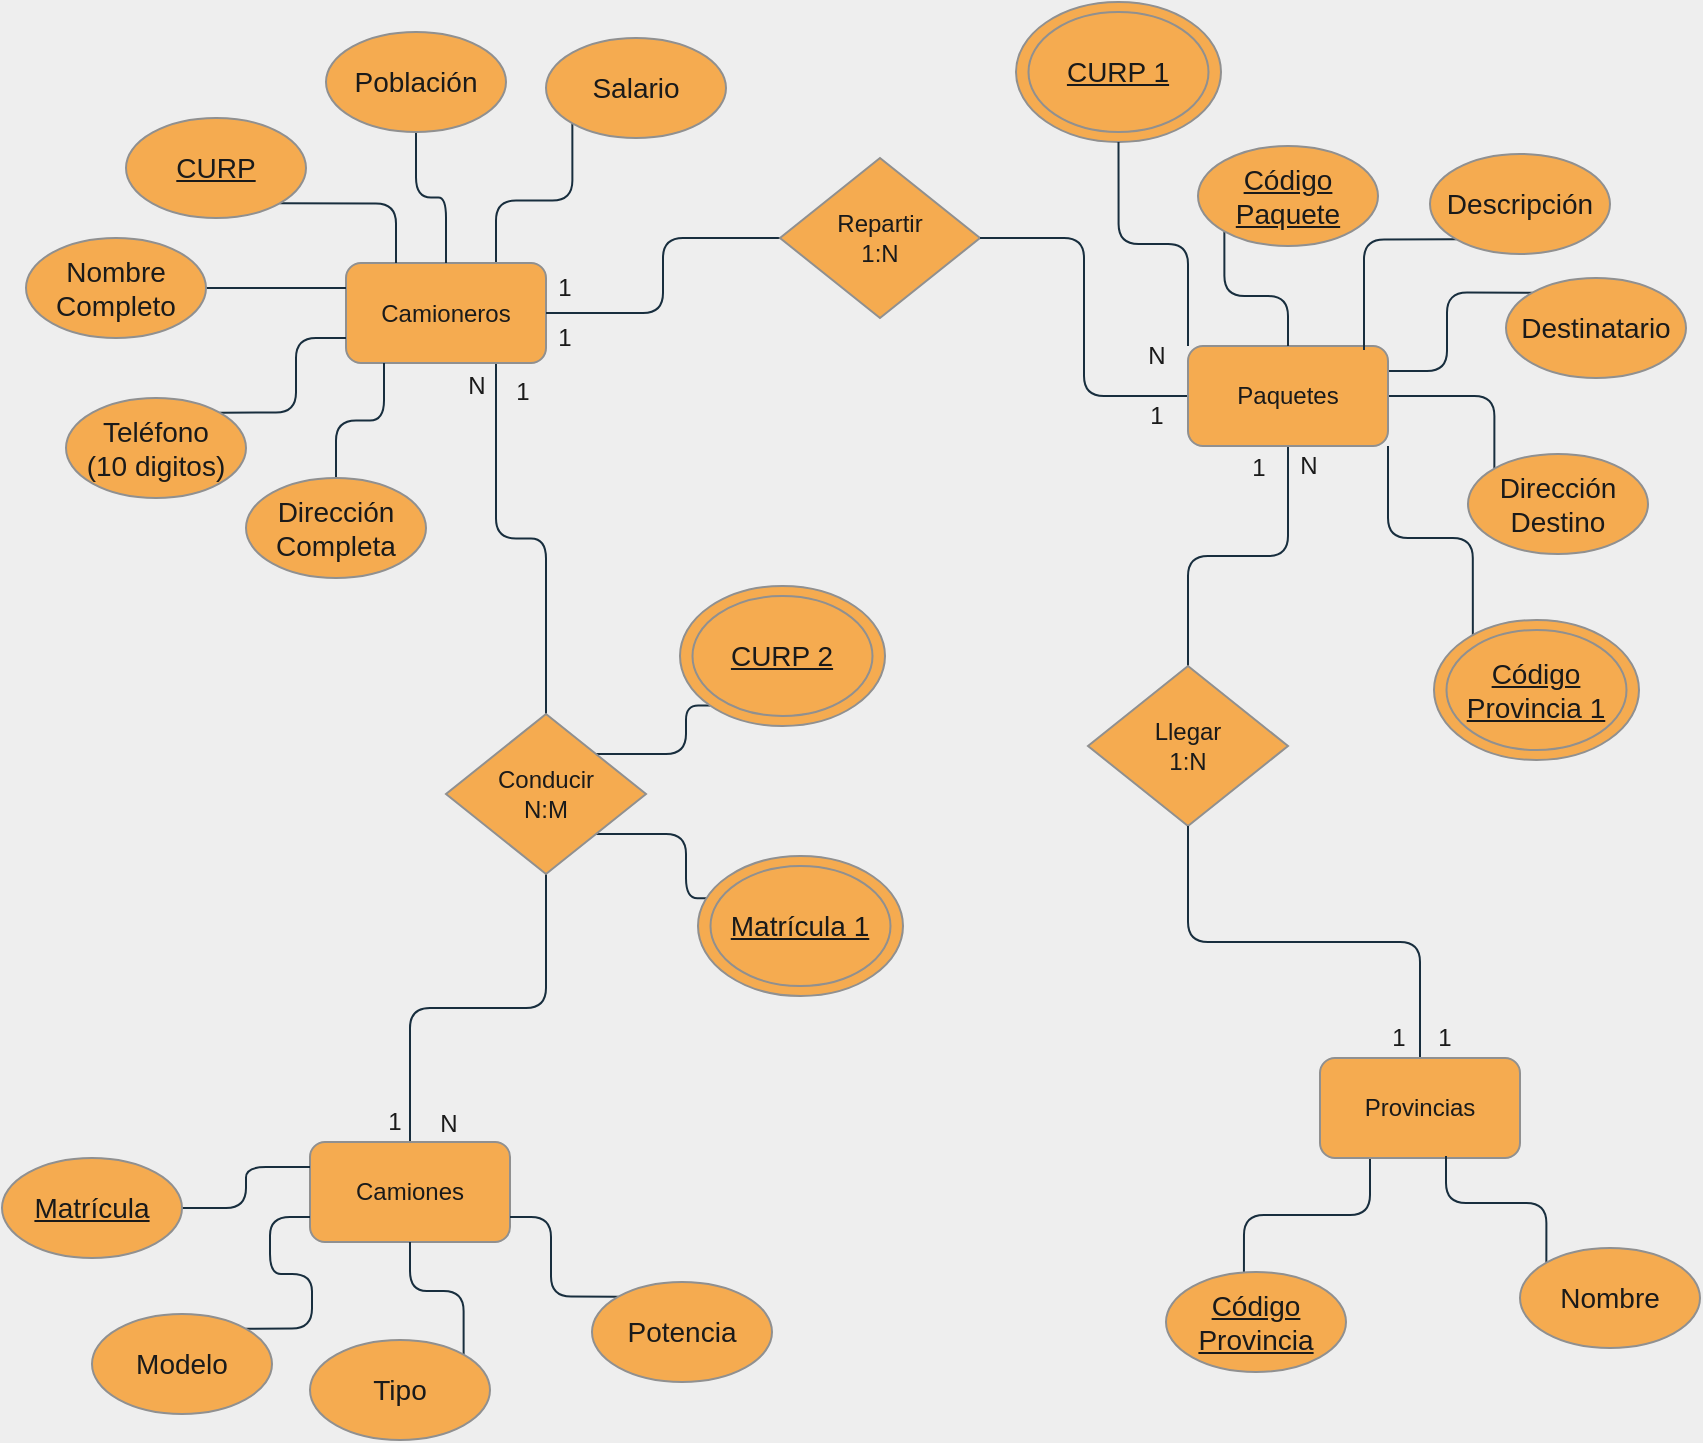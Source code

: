 <mxfile version="18.0.6" type="device"><diagram id="v_ofq_5l6EhMzVcD3pSw" name="Page-1"><mxGraphModel dx="1252" dy="1002" grid="0" gridSize="10" guides="1" tooltips="1" connect="1" arrows="1" fold="1" page="1" pageScale="1" pageWidth="1100" pageHeight="850" background="#EEEEEE" math="0" shadow="0"><root><mxCell id="0"/><mxCell id="1" parent="0"/><mxCell id="By-msQOZ6IqPyoDhSFos-23" style="edgeStyle=orthogonalEdgeStyle;curved=0;rounded=1;sketch=0;orthogonalLoop=1;jettySize=auto;html=1;exitX=0.75;exitY=0;exitDx=0;exitDy=0;entryX=0;entryY=1;entryDx=0;entryDy=0;fontColor=#1A1A1A;endArrow=none;endFill=0;strokeColor=#182E3E;labelBackgroundColor=#EEEEEE;" edge="1" parent="1" source="a7K3CgajVKJSLxz9qL2W-38" target="By-msQOZ6IqPyoDhSFos-22"><mxGeometry relative="1" as="geometry"/></mxCell><mxCell id="By-msQOZ6IqPyoDhSFos-25" style="edgeStyle=orthogonalEdgeStyle;curved=0;rounded=1;sketch=0;orthogonalLoop=1;jettySize=auto;html=1;exitX=0.75;exitY=1;exitDx=0;exitDy=0;entryX=0.5;entryY=0;entryDx=0;entryDy=0;fontColor=#1A1A1A;endArrow=none;endFill=0;strokeColor=#182E3E;labelBackgroundColor=#EEEEEE;" edge="1" parent="1" source="a7K3CgajVKJSLxz9qL2W-38" target="By-msQOZ6IqPyoDhSFos-24"><mxGeometry relative="1" as="geometry"/></mxCell><mxCell id="a7K3CgajVKJSLxz9qL2W-38" value="Camioneros" style="rounded=1;whiteSpace=wrap;html=1;sketch=0;fontColor=#1A1A1A;strokeColor=#909090;fillColor=#F5AB50;" parent="1" vertex="1"><mxGeometry x="226" y="172.5" width="100" height="50" as="geometry"/></mxCell><mxCell id="a7K3CgajVKJSLxz9qL2W-49" style="edgeStyle=orthogonalEdgeStyle;curved=0;rounded=1;sketch=0;orthogonalLoop=1;jettySize=auto;html=1;exitX=1;exitY=1;exitDx=0;exitDy=0;entryX=0.25;entryY=0;entryDx=0;entryDy=0;fontColor=#1A1A1A;endArrow=none;endFill=0;strokeColor=#182E3E;labelBackgroundColor=#EEEEEE;" parent="1" source="a7K3CgajVKJSLxz9qL2W-39" target="a7K3CgajVKJSLxz9qL2W-38" edge="1"><mxGeometry relative="1" as="geometry"/></mxCell><mxCell id="a7K3CgajVKJSLxz9qL2W-39" value="&lt;u&gt;CURP&lt;/u&gt;" style="ellipse;whiteSpace=wrap;html=1;rounded=0;sketch=0;fontSize=14;fontColor=#1A1A1A;strokeColor=#909090;fillColor=#F5AB50;" parent="1" vertex="1"><mxGeometry x="116" y="100" width="90" height="50" as="geometry"/></mxCell><mxCell id="a7K3CgajVKJSLxz9qL2W-50" style="edgeStyle=orthogonalEdgeStyle;curved=0;rounded=1;sketch=0;orthogonalLoop=1;jettySize=auto;html=1;exitX=1;exitY=0.5;exitDx=0;exitDy=0;entryX=0;entryY=0.25;entryDx=0;entryDy=0;fontColor=#1A1A1A;endArrow=none;endFill=0;strokeColor=#182E3E;labelBackgroundColor=#EEEEEE;" parent="1" source="a7K3CgajVKJSLxz9qL2W-41" target="a7K3CgajVKJSLxz9qL2W-38" edge="1"><mxGeometry relative="1" as="geometry"/></mxCell><mxCell id="a7K3CgajVKJSLxz9qL2W-41" value="Nombre Completo" style="ellipse;whiteSpace=wrap;html=1;rounded=0;sketch=0;fontSize=14;fontColor=#1A1A1A;strokeColor=#909090;fillColor=#F5AB50;" parent="1" vertex="1"><mxGeometry x="66" y="160" width="90" height="50" as="geometry"/></mxCell><mxCell id="a7K3CgajVKJSLxz9qL2W-51" style="edgeStyle=orthogonalEdgeStyle;curved=0;rounded=1;sketch=0;orthogonalLoop=1;jettySize=auto;html=1;exitX=1;exitY=0;exitDx=0;exitDy=0;entryX=0;entryY=0.75;entryDx=0;entryDy=0;fontColor=#1A1A1A;endArrow=none;endFill=0;strokeColor=#182E3E;labelBackgroundColor=#EEEEEE;" parent="1" source="a7K3CgajVKJSLxz9qL2W-43" target="a7K3CgajVKJSLxz9qL2W-38" edge="1"><mxGeometry relative="1" as="geometry"/></mxCell><mxCell id="a7K3CgajVKJSLxz9qL2W-43" value="Teléfono&lt;br&gt;(10 digitos)" style="ellipse;whiteSpace=wrap;html=1;rounded=0;sketch=0;fontSize=14;fontColor=#1A1A1A;strokeColor=#909090;fillColor=#F5AB50;" parent="1" vertex="1"><mxGeometry x="86" y="240" width="90" height="50" as="geometry"/></mxCell><mxCell id="a7K3CgajVKJSLxz9qL2W-52" style="edgeStyle=orthogonalEdgeStyle;curved=0;rounded=1;sketch=0;orthogonalLoop=1;jettySize=auto;html=1;exitX=0.5;exitY=0;exitDx=0;exitDy=0;entryX=0.19;entryY=1;entryDx=0;entryDy=0;entryPerimeter=0;fontColor=#1A1A1A;endArrow=none;endFill=0;strokeColor=#182E3E;labelBackgroundColor=#EEEEEE;" parent="1" source="a7K3CgajVKJSLxz9qL2W-45" target="a7K3CgajVKJSLxz9qL2W-38" edge="1"><mxGeometry relative="1" as="geometry"/></mxCell><mxCell id="a7K3CgajVKJSLxz9qL2W-45" value="Dirección&lt;br&gt;Completa" style="ellipse;whiteSpace=wrap;html=1;rounded=0;sketch=0;fontSize=14;fontColor=#1A1A1A;strokeColor=#909090;fillColor=#F5AB50;" parent="1" vertex="1"><mxGeometry x="176" y="280" width="90" height="50" as="geometry"/></mxCell><mxCell id="a7K3CgajVKJSLxz9qL2W-48" style="edgeStyle=orthogonalEdgeStyle;curved=0;rounded=1;sketch=0;orthogonalLoop=1;jettySize=auto;html=1;exitX=0;exitY=0.5;exitDx=0;exitDy=0;entryX=1;entryY=0.5;entryDx=0;entryDy=0;fontColor=#1A1A1A;endArrow=none;endFill=0;strokeColor=#182E3E;labelBackgroundColor=#EEEEEE;" parent="1" source="a7K3CgajVKJSLxz9qL2W-46" target="a7K3CgajVKJSLxz9qL2W-38" edge="1"><mxGeometry relative="1" as="geometry"/></mxCell><mxCell id="a7K3CgajVKJSLxz9qL2W-46" value="Repartir&lt;br&gt;1:N" style="rhombus;whiteSpace=wrap;html=1;rounded=0;sketch=0;fontColor=#1A1A1A;strokeColor=#909090;fillColor=#F5AB50;" parent="1" vertex="1"><mxGeometry x="443" y="120" width="100" height="80" as="geometry"/></mxCell><mxCell id="a7K3CgajVKJSLxz9qL2W-83" style="edgeStyle=orthogonalEdgeStyle;curved=0;rounded=1;sketch=0;orthogonalLoop=1;jettySize=auto;html=1;exitX=0;exitY=0.5;exitDx=0;exitDy=0;entryX=1;entryY=0.5;entryDx=0;entryDy=0;fontColor=#1A1A1A;strokeColor=#182E3E;endArrow=none;endFill=0;labelBackgroundColor=#EEEEEE;" parent="1" source="a7K3CgajVKJSLxz9qL2W-82" target="a7K3CgajVKJSLxz9qL2W-46" edge="1"><mxGeometry relative="1" as="geometry"/></mxCell><mxCell id="By-msQOZ6IqPyoDhSFos-12" style="edgeStyle=orthogonalEdgeStyle;curved=0;rounded=1;sketch=0;orthogonalLoop=1;jettySize=auto;html=1;exitX=1;exitY=0.25;exitDx=0;exitDy=0;entryX=0;entryY=0;entryDx=0;entryDy=0;fontColor=#1A1A1A;endArrow=none;endFill=0;strokeColor=#182E3E;labelBackgroundColor=#EEEEEE;" edge="1" parent="1" source="a7K3CgajVKJSLxz9qL2W-82" target="By-msQOZ6IqPyoDhSFos-7"><mxGeometry relative="1" as="geometry"/></mxCell><mxCell id="By-msQOZ6IqPyoDhSFos-13" style="edgeStyle=orthogonalEdgeStyle;curved=0;rounded=1;sketch=0;orthogonalLoop=1;jettySize=auto;html=1;exitX=1;exitY=0.5;exitDx=0;exitDy=0;entryX=0;entryY=0;entryDx=0;entryDy=0;fontColor=#1A1A1A;endArrow=none;endFill=0;strokeColor=#182E3E;labelBackgroundColor=#EEEEEE;" edge="1" parent="1" source="a7K3CgajVKJSLxz9qL2W-82" target="By-msQOZ6IqPyoDhSFos-8"><mxGeometry relative="1" as="geometry"/></mxCell><mxCell id="By-msQOZ6IqPyoDhSFos-15" style="edgeStyle=orthogonalEdgeStyle;curved=0;rounded=1;sketch=0;orthogonalLoop=1;jettySize=auto;html=1;exitX=0.5;exitY=1;exitDx=0;exitDy=0;entryX=0.5;entryY=0;entryDx=0;entryDy=0;fontColor=#1A1A1A;endArrow=none;endFill=0;strokeColor=#182E3E;labelBackgroundColor=#EEEEEE;" edge="1" parent="1" source="a7K3CgajVKJSLxz9qL2W-82" target="By-msQOZ6IqPyoDhSFos-14"><mxGeometry relative="1" as="geometry"/></mxCell><mxCell id="By-msQOZ6IqPyoDhSFos-45" style="edgeStyle=orthogonalEdgeStyle;curved=0;rounded=1;sketch=0;orthogonalLoop=1;jettySize=auto;html=1;exitX=1;exitY=1;exitDx=0;exitDy=0;entryX=0;entryY=0;entryDx=0;entryDy=0;fontColor=#1A1A1A;strokeColor=#182E3E;endArrow=none;endFill=0;" edge="1" parent="1" source="a7K3CgajVKJSLxz9qL2W-82" target="By-msQOZ6IqPyoDhSFos-43"><mxGeometry relative="1" as="geometry"/></mxCell><mxCell id="a7K3CgajVKJSLxz9qL2W-82" value="Paquetes" style="rounded=1;whiteSpace=wrap;html=1;sketch=0;fontColor=#1A1A1A;strokeColor=#909090;fillColor=#F5AB50;" parent="1" vertex="1"><mxGeometry x="647" y="214" width="100" height="50" as="geometry"/></mxCell><mxCell id="By-msQOZ6IqPyoDhSFos-4" style="edgeStyle=orthogonalEdgeStyle;curved=0;rounded=1;sketch=0;orthogonalLoop=1;jettySize=auto;html=1;exitX=0.5;exitY=1;exitDx=0;exitDy=0;entryX=0.5;entryY=0;entryDx=0;entryDy=0;fontColor=#1A1A1A;endArrow=none;endFill=0;strokeColor=#182E3E;labelBackgroundColor=#EEEEEE;" edge="1" parent="1" source="By-msQOZ6IqPyoDhSFos-3" target="a7K3CgajVKJSLxz9qL2W-38"><mxGeometry relative="1" as="geometry"/></mxCell><mxCell id="By-msQOZ6IqPyoDhSFos-3" value="Población" style="ellipse;whiteSpace=wrap;html=1;rounded=0;sketch=0;fontSize=14;fontColor=#1A1A1A;strokeColor=#909090;fillColor=#F5AB50;" vertex="1" parent="1"><mxGeometry x="216" y="57" width="90" height="50" as="geometry"/></mxCell><mxCell id="By-msQOZ6IqPyoDhSFos-10" style="edgeStyle=orthogonalEdgeStyle;curved=0;rounded=1;sketch=0;orthogonalLoop=1;jettySize=auto;html=1;exitX=0;exitY=1;exitDx=0;exitDy=0;entryX=0.5;entryY=0;entryDx=0;entryDy=0;fontColor=#1A1A1A;endArrow=none;endFill=0;strokeColor=#182E3E;labelBackgroundColor=#EEEEEE;" edge="1" parent="1" source="By-msQOZ6IqPyoDhSFos-5" target="a7K3CgajVKJSLxz9qL2W-82"><mxGeometry relative="1" as="geometry"/></mxCell><mxCell id="By-msQOZ6IqPyoDhSFos-5" value="&lt;u&gt;Código Paquete&lt;/u&gt;" style="ellipse;whiteSpace=wrap;html=1;rounded=0;sketch=0;fontSize=14;fontColor=#1A1A1A;strokeColor=#909090;fillColor=#F5AB50;" vertex="1" parent="1"><mxGeometry x="652" y="114" width="90" height="50" as="geometry"/></mxCell><mxCell id="By-msQOZ6IqPyoDhSFos-11" style="edgeStyle=orthogonalEdgeStyle;curved=0;rounded=1;sketch=0;orthogonalLoop=1;jettySize=auto;html=1;exitX=0;exitY=1;exitDx=0;exitDy=0;entryX=0.88;entryY=0.04;entryDx=0;entryDy=0;entryPerimeter=0;fontColor=#1A1A1A;endArrow=none;endFill=0;strokeColor=#182E3E;labelBackgroundColor=#EEEEEE;" edge="1" parent="1" source="By-msQOZ6IqPyoDhSFos-6" target="a7K3CgajVKJSLxz9qL2W-82"><mxGeometry relative="1" as="geometry"/></mxCell><mxCell id="By-msQOZ6IqPyoDhSFos-6" value="Descripción" style="ellipse;whiteSpace=wrap;html=1;rounded=0;sketch=0;fontSize=14;fontColor=#1A1A1A;strokeColor=#909090;fillColor=#F5AB50;" vertex="1" parent="1"><mxGeometry x="768" y="118" width="90" height="50" as="geometry"/></mxCell><mxCell id="By-msQOZ6IqPyoDhSFos-7" value="Destinatario" style="ellipse;whiteSpace=wrap;html=1;rounded=0;sketch=0;fontSize=14;fontColor=#1A1A1A;strokeColor=#909090;fillColor=#F5AB50;" vertex="1" parent="1"><mxGeometry x="806" y="180" width="90" height="50" as="geometry"/></mxCell><mxCell id="By-msQOZ6IqPyoDhSFos-8" value="Dirección&lt;br&gt;Destino" style="ellipse;whiteSpace=wrap;html=1;rounded=0;sketch=0;fontSize=14;fontColor=#1A1A1A;strokeColor=#909090;fillColor=#F5AB50;" vertex="1" parent="1"><mxGeometry x="787" y="268" width="90" height="50" as="geometry"/></mxCell><mxCell id="By-msQOZ6IqPyoDhSFos-14" value="Llegar&lt;br&gt;1:N" style="rhombus;whiteSpace=wrap;html=1;rounded=0;sketch=0;fontColor=#1A1A1A;strokeColor=#909090;fillColor=#F5AB50;" vertex="1" parent="1"><mxGeometry x="597" y="374" width="100" height="80" as="geometry"/></mxCell><mxCell id="By-msQOZ6IqPyoDhSFos-19" style="edgeStyle=orthogonalEdgeStyle;curved=0;rounded=1;sketch=0;orthogonalLoop=1;jettySize=auto;html=1;exitX=0.25;exitY=1;exitDx=0;exitDy=0;entryX=0.433;entryY=0.04;entryDx=0;entryDy=0;entryPerimeter=0;fontColor=#1A1A1A;endArrow=none;endFill=0;strokeColor=#182E3E;labelBackgroundColor=#EEEEEE;" edge="1" parent="1" source="By-msQOZ6IqPyoDhSFos-16" target="By-msQOZ6IqPyoDhSFos-17"><mxGeometry relative="1" as="geometry"/></mxCell><mxCell id="By-msQOZ6IqPyoDhSFos-21" style="edgeStyle=orthogonalEdgeStyle;curved=0;rounded=1;sketch=0;orthogonalLoop=1;jettySize=auto;html=1;exitX=0.5;exitY=0;exitDx=0;exitDy=0;entryX=0.5;entryY=1;entryDx=0;entryDy=0;fontColor=#1A1A1A;endArrow=none;endFill=0;strokeColor=#182E3E;labelBackgroundColor=#EEEEEE;" edge="1" parent="1" source="By-msQOZ6IqPyoDhSFos-16" target="By-msQOZ6IqPyoDhSFos-14"><mxGeometry relative="1" as="geometry"/></mxCell><mxCell id="By-msQOZ6IqPyoDhSFos-16" value="Provincias" style="rounded=1;whiteSpace=wrap;html=1;sketch=0;fontColor=#1A1A1A;strokeColor=#909090;fillColor=#F5AB50;" vertex="1" parent="1"><mxGeometry x="713" y="570" width="100" height="50" as="geometry"/></mxCell><mxCell id="By-msQOZ6IqPyoDhSFos-17" value="&lt;u&gt;Código Provincia&lt;/u&gt;" style="ellipse;whiteSpace=wrap;html=1;rounded=0;sketch=0;fontSize=14;fontColor=#1A1A1A;strokeColor=#909090;fillColor=#F5AB50;" vertex="1" parent="1"><mxGeometry x="636" y="677" width="90" height="50" as="geometry"/></mxCell><mxCell id="By-msQOZ6IqPyoDhSFos-20" style="edgeStyle=orthogonalEdgeStyle;curved=0;rounded=1;sketch=0;orthogonalLoop=1;jettySize=auto;html=1;exitX=0;exitY=0;exitDx=0;exitDy=0;entryX=0.63;entryY=0.98;entryDx=0;entryDy=0;entryPerimeter=0;fontColor=#1A1A1A;endArrow=none;endFill=0;strokeColor=#182E3E;labelBackgroundColor=#EEEEEE;" edge="1" parent="1" source="By-msQOZ6IqPyoDhSFos-18" target="By-msQOZ6IqPyoDhSFos-16"><mxGeometry relative="1" as="geometry"/></mxCell><mxCell id="By-msQOZ6IqPyoDhSFos-18" value="Nombre" style="ellipse;whiteSpace=wrap;html=1;rounded=0;sketch=0;fontSize=14;fontColor=#1A1A1A;strokeColor=#909090;fillColor=#F5AB50;" vertex="1" parent="1"><mxGeometry x="813" y="665" width="90" height="50" as="geometry"/></mxCell><mxCell id="By-msQOZ6IqPyoDhSFos-22" value="Salario" style="ellipse;whiteSpace=wrap;html=1;rounded=0;sketch=0;fontSize=14;fontColor=#1A1A1A;strokeColor=#909090;fillColor=#F5AB50;" vertex="1" parent="1"><mxGeometry x="326" y="60" width="90" height="50" as="geometry"/></mxCell><mxCell id="By-msQOZ6IqPyoDhSFos-27" style="edgeStyle=orthogonalEdgeStyle;curved=0;rounded=1;sketch=0;orthogonalLoop=1;jettySize=auto;html=1;exitX=0.5;exitY=1;exitDx=0;exitDy=0;entryX=0.5;entryY=0;entryDx=0;entryDy=0;fontColor=#1A1A1A;endArrow=none;endFill=0;strokeColor=#182E3E;labelBackgroundColor=#EEEEEE;" edge="1" parent="1" source="By-msQOZ6IqPyoDhSFos-24" target="By-msQOZ6IqPyoDhSFos-26"><mxGeometry relative="1" as="geometry"/></mxCell><mxCell id="By-msQOZ6IqPyoDhSFos-67" style="edgeStyle=orthogonalEdgeStyle;curved=0;rounded=1;sketch=0;orthogonalLoop=1;jettySize=auto;html=1;exitX=1;exitY=0;exitDx=0;exitDy=0;entryX=0;entryY=1;entryDx=0;entryDy=0;fontColor=#1A1A1A;endArrow=none;endFill=0;strokeColor=#182E3E;" edge="1" parent="1" source="By-msQOZ6IqPyoDhSFos-24" target="By-msQOZ6IqPyoDhSFos-65"><mxGeometry relative="1" as="geometry"/></mxCell><mxCell id="By-msQOZ6IqPyoDhSFos-68" style="edgeStyle=orthogonalEdgeStyle;curved=0;rounded=1;sketch=0;orthogonalLoop=1;jettySize=auto;html=1;exitX=1;exitY=1;exitDx=0;exitDy=0;entryX=0.053;entryY=0.302;entryDx=0;entryDy=0;entryPerimeter=0;fontColor=#1A1A1A;endArrow=none;endFill=0;strokeColor=#182E3E;" edge="1" parent="1" source="By-msQOZ6IqPyoDhSFos-24" target="By-msQOZ6IqPyoDhSFos-62"><mxGeometry relative="1" as="geometry"/></mxCell><mxCell id="By-msQOZ6IqPyoDhSFos-24" value="Conducir&lt;br&gt;N:M" style="rhombus;whiteSpace=wrap;html=1;rounded=0;sketch=0;fontColor=#1A1A1A;strokeColor=#909090;fillColor=#F5AB50;" vertex="1" parent="1"><mxGeometry x="276" y="398" width="100" height="80" as="geometry"/></mxCell><mxCell id="By-msQOZ6IqPyoDhSFos-26" value="Camiones" style="rounded=1;whiteSpace=wrap;html=1;sketch=0;fontColor=#1A1A1A;strokeColor=#909090;fillColor=#F5AB50;" vertex="1" parent="1"><mxGeometry x="208" y="612" width="100" height="50" as="geometry"/></mxCell><mxCell id="By-msQOZ6IqPyoDhSFos-33" style="edgeStyle=orthogonalEdgeStyle;curved=0;rounded=1;sketch=0;orthogonalLoop=1;jettySize=auto;html=1;exitX=1;exitY=0.5;exitDx=0;exitDy=0;entryX=0;entryY=0.25;entryDx=0;entryDy=0;fontColor=#1A1A1A;endArrow=none;endFill=0;strokeColor=#182E3E;labelBackgroundColor=#EEEEEE;" edge="1" parent="1" source="By-msQOZ6IqPyoDhSFos-28" target="By-msQOZ6IqPyoDhSFos-26"><mxGeometry relative="1" as="geometry"/></mxCell><mxCell id="By-msQOZ6IqPyoDhSFos-28" value="&lt;u&gt;Matrícula&lt;/u&gt;" style="ellipse;whiteSpace=wrap;html=1;rounded=0;sketch=0;fontSize=14;fontColor=#1A1A1A;strokeColor=#909090;fillColor=#F5AB50;" vertex="1" parent="1"><mxGeometry x="54" y="620" width="90" height="50" as="geometry"/></mxCell><mxCell id="By-msQOZ6IqPyoDhSFos-34" style="edgeStyle=orthogonalEdgeStyle;curved=0;rounded=1;sketch=0;orthogonalLoop=1;jettySize=auto;html=1;exitX=1;exitY=0;exitDx=0;exitDy=0;entryX=0;entryY=0.75;entryDx=0;entryDy=0;fontColor=#1A1A1A;endArrow=none;endFill=0;strokeColor=#182E3E;labelBackgroundColor=#EEEEEE;" edge="1" parent="1" source="By-msQOZ6IqPyoDhSFos-29" target="By-msQOZ6IqPyoDhSFos-26"><mxGeometry relative="1" as="geometry"/></mxCell><mxCell id="By-msQOZ6IqPyoDhSFos-29" value="Modelo" style="ellipse;whiteSpace=wrap;html=1;rounded=0;sketch=0;fontSize=14;fontColor=#1A1A1A;strokeColor=#909090;fillColor=#F5AB50;" vertex="1" parent="1"><mxGeometry x="99" y="698" width="90" height="50" as="geometry"/></mxCell><mxCell id="By-msQOZ6IqPyoDhSFos-35" style="edgeStyle=orthogonalEdgeStyle;curved=0;rounded=1;sketch=0;orthogonalLoop=1;jettySize=auto;html=1;exitX=1;exitY=0;exitDx=0;exitDy=0;entryX=0.5;entryY=1;entryDx=0;entryDy=0;fontColor=#1A1A1A;endArrow=none;endFill=0;strokeColor=#182E3E;labelBackgroundColor=#EEEEEE;" edge="1" parent="1" source="By-msQOZ6IqPyoDhSFos-30" target="By-msQOZ6IqPyoDhSFos-26"><mxGeometry relative="1" as="geometry"/></mxCell><mxCell id="By-msQOZ6IqPyoDhSFos-30" value="Tipo" style="ellipse;whiteSpace=wrap;html=1;rounded=0;sketch=0;fontSize=14;fontColor=#1A1A1A;strokeColor=#909090;fillColor=#F5AB50;" vertex="1" parent="1"><mxGeometry x="208" y="711" width="90" height="50" as="geometry"/></mxCell><mxCell id="By-msQOZ6IqPyoDhSFos-36" style="edgeStyle=orthogonalEdgeStyle;curved=0;rounded=1;sketch=0;orthogonalLoop=1;jettySize=auto;html=1;exitX=0;exitY=0;exitDx=0;exitDy=0;entryX=1;entryY=0.75;entryDx=0;entryDy=0;fontColor=#1A1A1A;endArrow=none;endFill=0;strokeColor=#182E3E;labelBackgroundColor=#EEEEEE;" edge="1" parent="1" source="By-msQOZ6IqPyoDhSFos-31" target="By-msQOZ6IqPyoDhSFos-26"><mxGeometry relative="1" as="geometry"/></mxCell><mxCell id="By-msQOZ6IqPyoDhSFos-31" value="Potencia" style="ellipse;whiteSpace=wrap;html=1;rounded=0;sketch=0;fontSize=14;fontColor=#1A1A1A;strokeColor=#909090;fillColor=#F5AB50;" vertex="1" parent="1"><mxGeometry x="349" y="682" width="90" height="50" as="geometry"/></mxCell><mxCell id="By-msQOZ6IqPyoDhSFos-37" value="1" style="text;html=1;align=center;verticalAlign=middle;resizable=0;points=[];autosize=1;strokeColor=none;fillColor=none;fontColor=#1A1A1A;" vertex="1" parent="1"><mxGeometry x="673" y="266" width="17" height="18" as="geometry"/></mxCell><mxCell id="By-msQOZ6IqPyoDhSFos-38" value="1" style="text;html=1;align=center;verticalAlign=middle;resizable=0;points=[];autosize=1;strokeColor=none;fillColor=none;fontColor=#1A1A1A;" vertex="1" parent="1"><mxGeometry x="743" y="551" width="17" height="18" as="geometry"/></mxCell><mxCell id="By-msQOZ6IqPyoDhSFos-39" value="1" style="text;html=1;align=center;verticalAlign=middle;resizable=0;points=[];autosize=1;strokeColor=none;fillColor=none;fontColor=#1A1A1A;" vertex="1" parent="1"><mxGeometry x="766" y="551" width="17" height="18" as="geometry"/></mxCell><mxCell id="By-msQOZ6IqPyoDhSFos-40" value="N" style="text;html=1;align=center;verticalAlign=middle;resizable=0;points=[];autosize=1;strokeColor=none;fillColor=none;fontColor=#1A1A1A;" vertex="1" parent="1"><mxGeometry x="697" y="265" width="19" height="18" as="geometry"/></mxCell><mxCell id="By-msQOZ6IqPyoDhSFos-44" value="" style="group" vertex="1" connectable="0" parent="1"><mxGeometry x="770" y="351" width="102.5" height="70" as="geometry"/></mxCell><mxCell id="By-msQOZ6IqPyoDhSFos-42" value="" style="ellipse;whiteSpace=wrap;html=1;rounded=0;sketch=0;fontSize=14;fontColor=#1A1A1A;strokeColor=#909090;fillColor=#F5AB50;" vertex="1" parent="By-msQOZ6IqPyoDhSFos-44"><mxGeometry width="102.5" height="70" as="geometry"/></mxCell><mxCell id="By-msQOZ6IqPyoDhSFos-43" value="&lt;u style=&quot;font-size: 14px;&quot;&gt;Código Provincia 1&lt;/u&gt;&lt;u&gt;&lt;br&gt;&lt;/u&gt;" style="ellipse;whiteSpace=wrap;html=1;rounded=0;sketch=0;fontColor=#1A1A1A;strokeColor=#909090;fillColor=#F5AB50;" vertex="1" parent="By-msQOZ6IqPyoDhSFos-44"><mxGeometry x="6.25" y="5" width="90" height="60" as="geometry"/></mxCell><mxCell id="By-msQOZ6IqPyoDhSFos-46" value="1" style="text;html=1;align=center;verticalAlign=middle;resizable=0;points=[];autosize=1;strokeColor=none;fillColor=none;fontColor=#1A1A1A;" vertex="1" parent="1"><mxGeometry x="326" y="176" width="17" height="18" as="geometry"/></mxCell><mxCell id="By-msQOZ6IqPyoDhSFos-49" value="N" style="text;html=1;align=center;verticalAlign=middle;resizable=0;points=[];autosize=1;strokeColor=none;fillColor=none;fontColor=#1A1A1A;" vertex="1" parent="1"><mxGeometry x="621" y="210" width="19" height="18" as="geometry"/></mxCell><mxCell id="By-msQOZ6IqPyoDhSFos-50" value="1" style="text;html=1;align=center;verticalAlign=middle;resizable=0;points=[];autosize=1;strokeColor=none;fillColor=none;fontColor=#1A1A1A;" vertex="1" parent="1"><mxGeometry x="622" y="240" width="17" height="18" as="geometry"/></mxCell><mxCell id="By-msQOZ6IqPyoDhSFos-51" value="1" style="text;html=1;align=center;verticalAlign=middle;resizable=0;points=[];autosize=1;strokeColor=none;fillColor=none;fontColor=#1A1A1A;" vertex="1" parent="1"><mxGeometry x="326" y="201" width="17" height="18" as="geometry"/></mxCell><mxCell id="By-msQOZ6IqPyoDhSFos-53" value="" style="group" vertex="1" connectable="0" parent="1"><mxGeometry x="561" y="42" width="102.5" height="70" as="geometry"/></mxCell><mxCell id="By-msQOZ6IqPyoDhSFos-54" value="" style="ellipse;whiteSpace=wrap;html=1;rounded=0;sketch=0;fontSize=14;fontColor=#1A1A1A;strokeColor=#909090;fillColor=#F5AB50;" vertex="1" parent="By-msQOZ6IqPyoDhSFos-53"><mxGeometry width="102.5" height="70" as="geometry"/></mxCell><mxCell id="By-msQOZ6IqPyoDhSFos-55" value="&lt;u style=&quot;font-size: 14px;&quot;&gt;CURP 1&lt;/u&gt;&lt;u&gt;&lt;br&gt;&lt;/u&gt;" style="ellipse;whiteSpace=wrap;html=1;rounded=0;sketch=0;fontColor=#1A1A1A;strokeColor=#909090;fillColor=#F5AB50;" vertex="1" parent="By-msQOZ6IqPyoDhSFos-53"><mxGeometry x="6.25" y="5" width="90" height="60" as="geometry"/></mxCell><mxCell id="By-msQOZ6IqPyoDhSFos-56" style="edgeStyle=orthogonalEdgeStyle;curved=0;rounded=1;sketch=0;orthogonalLoop=1;jettySize=auto;html=1;exitX=0.5;exitY=1;exitDx=0;exitDy=0;entryX=0;entryY=0;entryDx=0;entryDy=0;fontColor=#1A1A1A;endArrow=none;endFill=0;strokeColor=#182E3E;" edge="1" parent="1" source="By-msQOZ6IqPyoDhSFos-54" target="a7K3CgajVKJSLxz9qL2W-82"><mxGeometry relative="1" as="geometry"/></mxCell><mxCell id="By-msQOZ6IqPyoDhSFos-57" value="1" style="text;html=1;align=center;verticalAlign=middle;resizable=0;points=[];autosize=1;strokeColor=none;fillColor=none;fontColor=#1A1A1A;" vertex="1" parent="1"><mxGeometry x="305" y="228" width="17" height="18" as="geometry"/></mxCell><mxCell id="By-msQOZ6IqPyoDhSFos-58" value="N" style="text;html=1;align=center;verticalAlign=middle;resizable=0;points=[];autosize=1;strokeColor=none;fillColor=none;fontColor=#1A1A1A;" vertex="1" parent="1"><mxGeometry x="267" y="594" width="19" height="18" as="geometry"/></mxCell><mxCell id="By-msQOZ6IqPyoDhSFos-59" value="1" style="text;html=1;align=center;verticalAlign=middle;resizable=0;points=[];autosize=1;strokeColor=none;fillColor=none;fontColor=#1A1A1A;" vertex="1" parent="1"><mxGeometry x="241" y="593" width="17" height="18" as="geometry"/></mxCell><mxCell id="By-msQOZ6IqPyoDhSFos-60" value="N" style="text;html=1;align=center;verticalAlign=middle;resizable=0;points=[];autosize=1;strokeColor=none;fillColor=none;fontColor=#1A1A1A;" vertex="1" parent="1"><mxGeometry x="281" y="225" width="19" height="18" as="geometry"/></mxCell><mxCell id="By-msQOZ6IqPyoDhSFos-61" value="" style="group" vertex="1" connectable="0" parent="1"><mxGeometry x="402" y="469" width="102.5" height="70" as="geometry"/></mxCell><mxCell id="By-msQOZ6IqPyoDhSFos-62" value="" style="ellipse;whiteSpace=wrap;html=1;rounded=0;sketch=0;fontSize=14;fontColor=#1A1A1A;strokeColor=#909090;fillColor=#F5AB50;" vertex="1" parent="By-msQOZ6IqPyoDhSFos-61"><mxGeometry width="102.5" height="70" as="geometry"/></mxCell><mxCell id="By-msQOZ6IqPyoDhSFos-63" value="&lt;u style=&quot;font-size: 14px;&quot;&gt;Matrícula 1&lt;/u&gt;&lt;u&gt;&lt;br&gt;&lt;/u&gt;" style="ellipse;whiteSpace=wrap;html=1;rounded=0;sketch=0;fontColor=#1A1A1A;strokeColor=#909090;fillColor=#F5AB50;" vertex="1" parent="By-msQOZ6IqPyoDhSFos-61"><mxGeometry x="6.25" y="5" width="90" height="60" as="geometry"/></mxCell><mxCell id="By-msQOZ6IqPyoDhSFos-64" value="" style="group" vertex="1" connectable="0" parent="1"><mxGeometry x="393" y="334" width="102.5" height="70" as="geometry"/></mxCell><mxCell id="By-msQOZ6IqPyoDhSFos-65" value="" style="ellipse;whiteSpace=wrap;html=1;rounded=0;sketch=0;fontSize=14;fontColor=#1A1A1A;strokeColor=#909090;fillColor=#F5AB50;" vertex="1" parent="By-msQOZ6IqPyoDhSFos-64"><mxGeometry width="102.5" height="70" as="geometry"/></mxCell><mxCell id="By-msQOZ6IqPyoDhSFos-66" value="&lt;u style=&quot;font-size: 14px;&quot;&gt;CURP 2&lt;/u&gt;&lt;u&gt;&lt;br&gt;&lt;/u&gt;" style="ellipse;whiteSpace=wrap;html=1;rounded=0;sketch=0;fontColor=#1A1A1A;strokeColor=#909090;fillColor=#F5AB50;" vertex="1" parent="By-msQOZ6IqPyoDhSFos-64"><mxGeometry x="6.25" y="5" width="90" height="60" as="geometry"/></mxCell></root></mxGraphModel></diagram></mxfile>